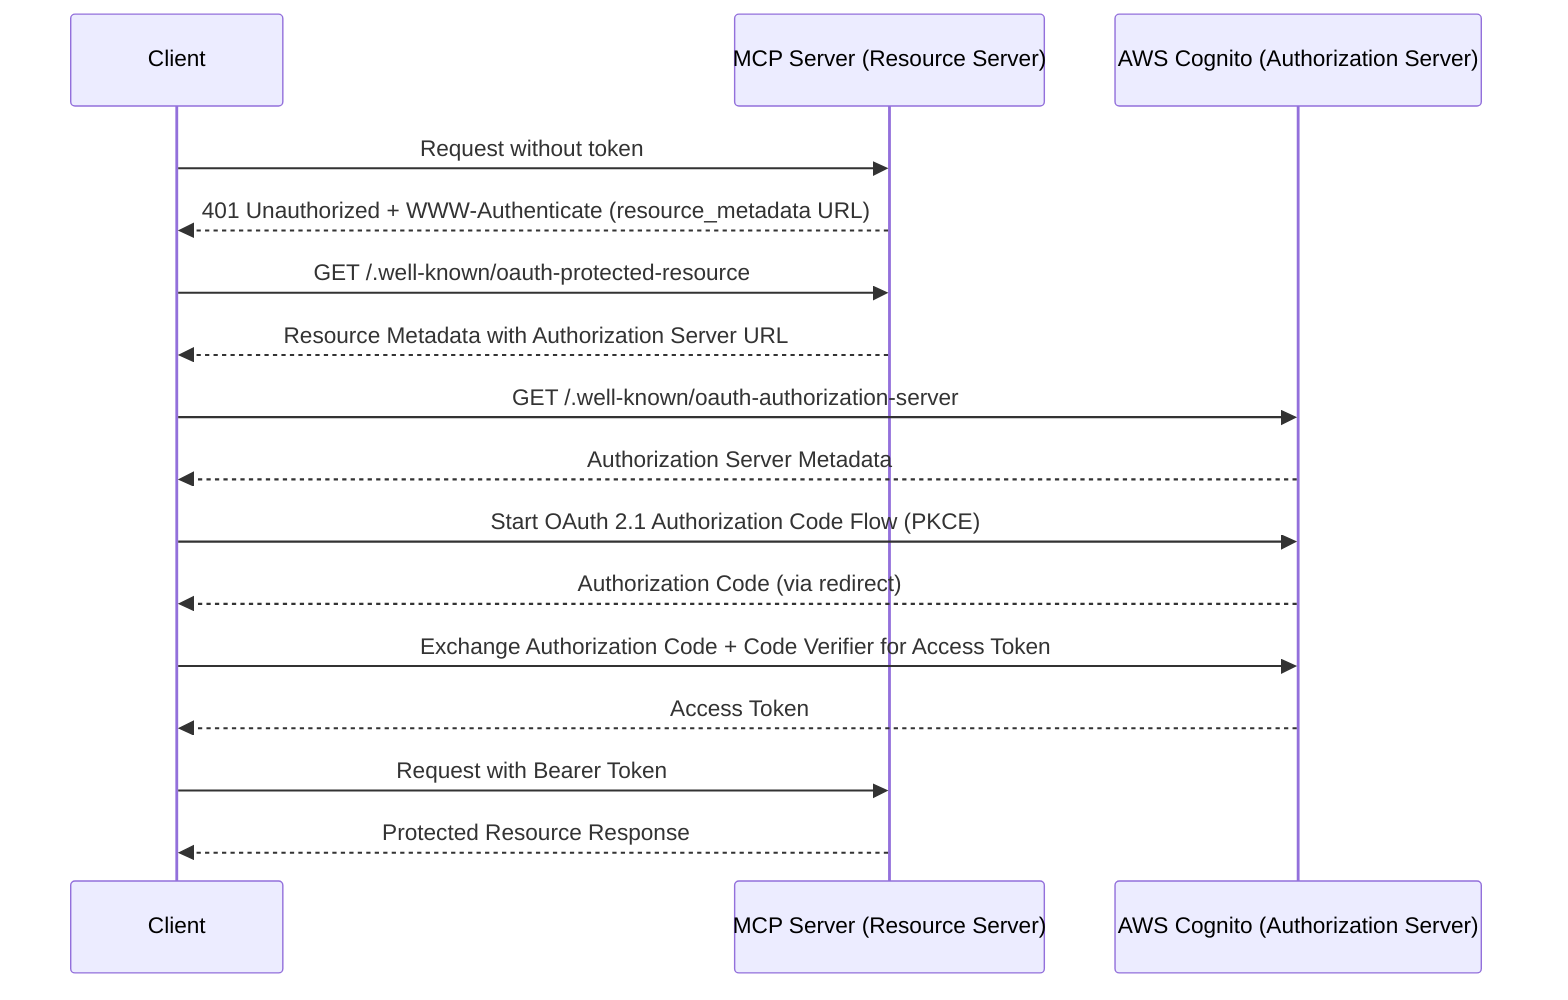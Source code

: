 sequenceDiagram
    participant Client
    participant MCP_Server as MCP Server (Resource Server)
    participant AWS_Cognito as AWS Cognito (Authorization Server)

    Client->>MCP_Server: Request without token
    MCP_Server-->>Client: 401 Unauthorized + WWW-Authenticate (resource_metadata URL)

    Client->>MCP_Server: GET /.well-known/oauth-protected-resource
    MCP_Server-->>Client: Resource Metadata with Authorization Server URL

    Client->>AWS_Cognito: GET /.well-known/oauth-authorization-server
    AWS_Cognito-->>Client: Authorization Server Metadata

    Client->>AWS_Cognito: Start OAuth 2.1 Authorization Code Flow (PKCE)
    AWS_Cognito-->>Client: Authorization Code (via redirect)

    Client->>AWS_Cognito: Exchange Authorization Code + Code Verifier for Access Token
    AWS_Cognito-->>Client: Access Token

    Client->>MCP_Server: Request with Bearer Token
    MCP_Server-->>Client: Protected Resource Response